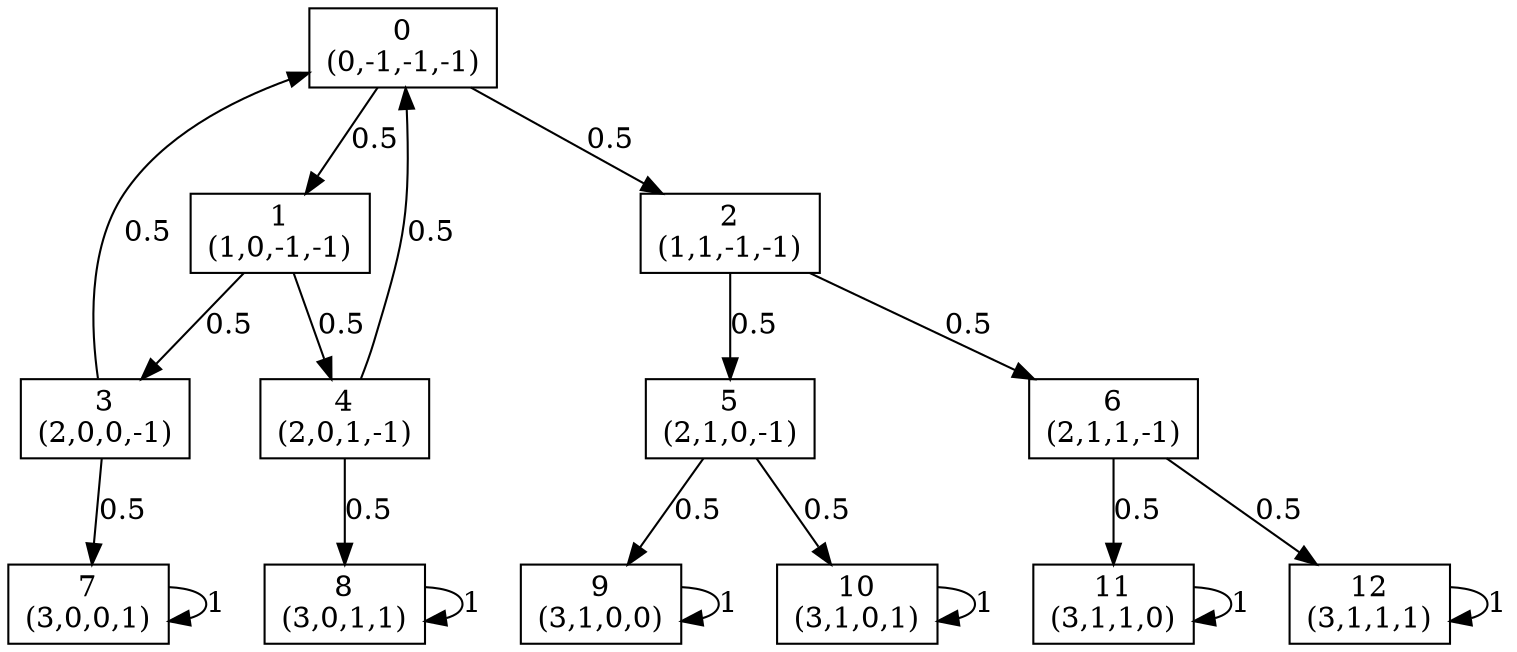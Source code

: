 digraph P {
node [shape=box];
0 -> 1 [ label="0.5" ];
0 -> 2 [ label="0.5" ];
1 -> 3 [ label="0.5" ];
1 -> 4 [ label="0.5" ];
2 -> 5 [ label="0.5" ];
2 -> 6 [ label="0.5" ];
3 -> 0 [ label="0.5" ];
3 -> 7 [ label="0.5" ];
4 -> 0 [ label="0.5" ];
4 -> 8 [ label="0.5" ];
5 -> 9 [ label="0.5" ];
5 -> 10 [ label="0.5" ];
6 -> 11 [ label="0.5" ];
6 -> 12 [ label="0.5" ];
7 -> 7 [ label="1" ];
8 -> 8 [ label="1" ];
9 -> 9 [ label="1" ];
10 -> 10 [ label="1" ];
11 -> 11 [ label="1" ];
12 -> 12 [ label="1" ];
0 [label="0\n(0,-1,-1,-1)"];
1 [label="1\n(1,0,-1,-1)"];
2 [label="2\n(1,1,-1,-1)"];
3 [label="3\n(2,0,0,-1)"];
4 [label="4\n(2,0,1,-1)"];
5 [label="5\n(2,1,0,-1)"];
6 [label="6\n(2,1,1,-1)"];
7 [label="7\n(3,0,0,1)"];
8 [label="8\n(3,0,1,1)"];
9 [label="9\n(3,1,0,0)"];
10 [label="10\n(3,1,0,1)"];
11 [label="11\n(3,1,1,0)"];
12 [label="12\n(3,1,1,1)"];
}
